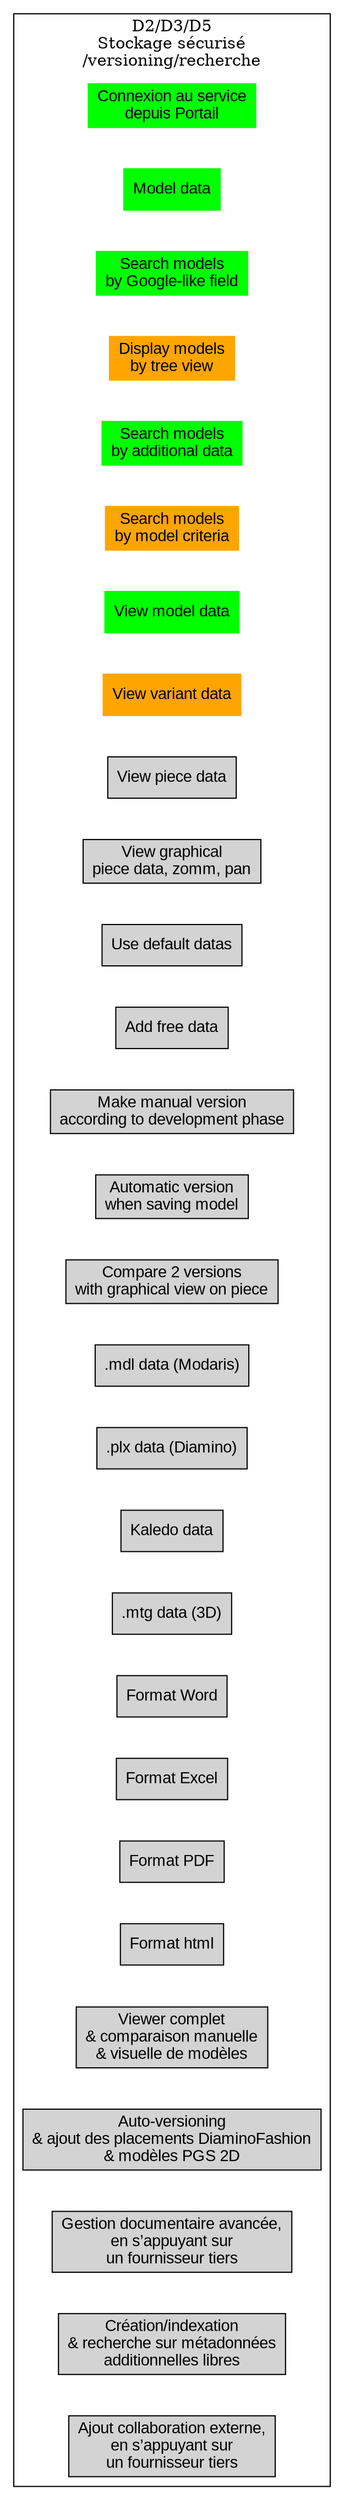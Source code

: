 digraph lec_services_features {

 /*
 dot input.dot | gvpr -c -fswimy.g | neato -n2 -Tpng > output.png
 dot input.dot | gvpr -c -fswimy.g | neato -n2 > output.dot

cd D:\Users\g.gojard\Projects\graphviz
D:\Users\g.gojard\Documents\Applications\graphviz-2.38\bin\dot.exe input/lec_services_features.dot  -Tpng  -o output/lec_services_features.png
explorer "D:\Users\g.gojard\Projects\graphviz\output\lec_services_features.png"
 */

rankdir=LR; overlap=scalexy; splines=ortho; sep=1; nodesep=0.5;
/*rankdir=TB;overlap=scalexy;splines=ortho;sep=1;nodesep=1;*/

node[fontsize=14.0 ,fontname="arial" ,shape=box ,style="filled"]
edge[fontsize=12.0 ,fontname="arial" ,minlen=0.2, dir=none]



subgraph cluster_0 {
		label = "D2/D3/D5\nStockage sécurisé\n/versioning/recherche";
		"1" [label="Connexion au service\ndepuis Portail", color="green"];
		"2" [label="Model data", color="green"];
		"3" [label="Search models\nby Google-like field", color="green"];
		"4" [label="Display models\nby tree view", color="orange"];
		"5" [label="Search models\nby additional data", color="green"];
		"6" [label="Search models\nby model criteria", color="orange"];
		"7" [label="View model data", color="green"];
		"8" [label="View variant data", color="orange"];
		"9" [label="View piece data"];
		"10" [label="View graphical\npiece data, zomm, pan"];
		"11" [label="Use default datas"];
		"12" [label="Add free data"];
		"13" [label="Make manual version\naccording to development phase"];
		"14" [label="Automatic version\nwhen saving model"];
		"15" [label="Compare 2 versions\nwith graphical view on piece"];
		"16" [label=".mdl data (Modaris)"];
		"17" [label=".plx data (Diamino)"];
		"18" [label="Kaledo data"];
		"19" [label=".mtg data (3D)"];
		"20" [label="Format Word"];
		"21" [label="Format Excel"];
		"22" [label="Format PDF"];
		"23" [label="Format html"];
		"24" [label="Viewer complet\n& comparaison manuelle\n& visuelle de modèles"];
		"25" [label="Auto-versioning\n& ajout des placements DiaminoFashion\n& modèles PGS 2D"];
		"26" [label="Gestion documentaire avancée,\nen s’appuyant sur\nun fournisseur tiers"];
		"27" [label="Création/indexation\n& recherche sur métadonnées\nadditionnelles libres"];
		"28" [label="Ajout collaboration externe,\nen s’appuyant sur\nun fournisseur tiers"];
	}

}